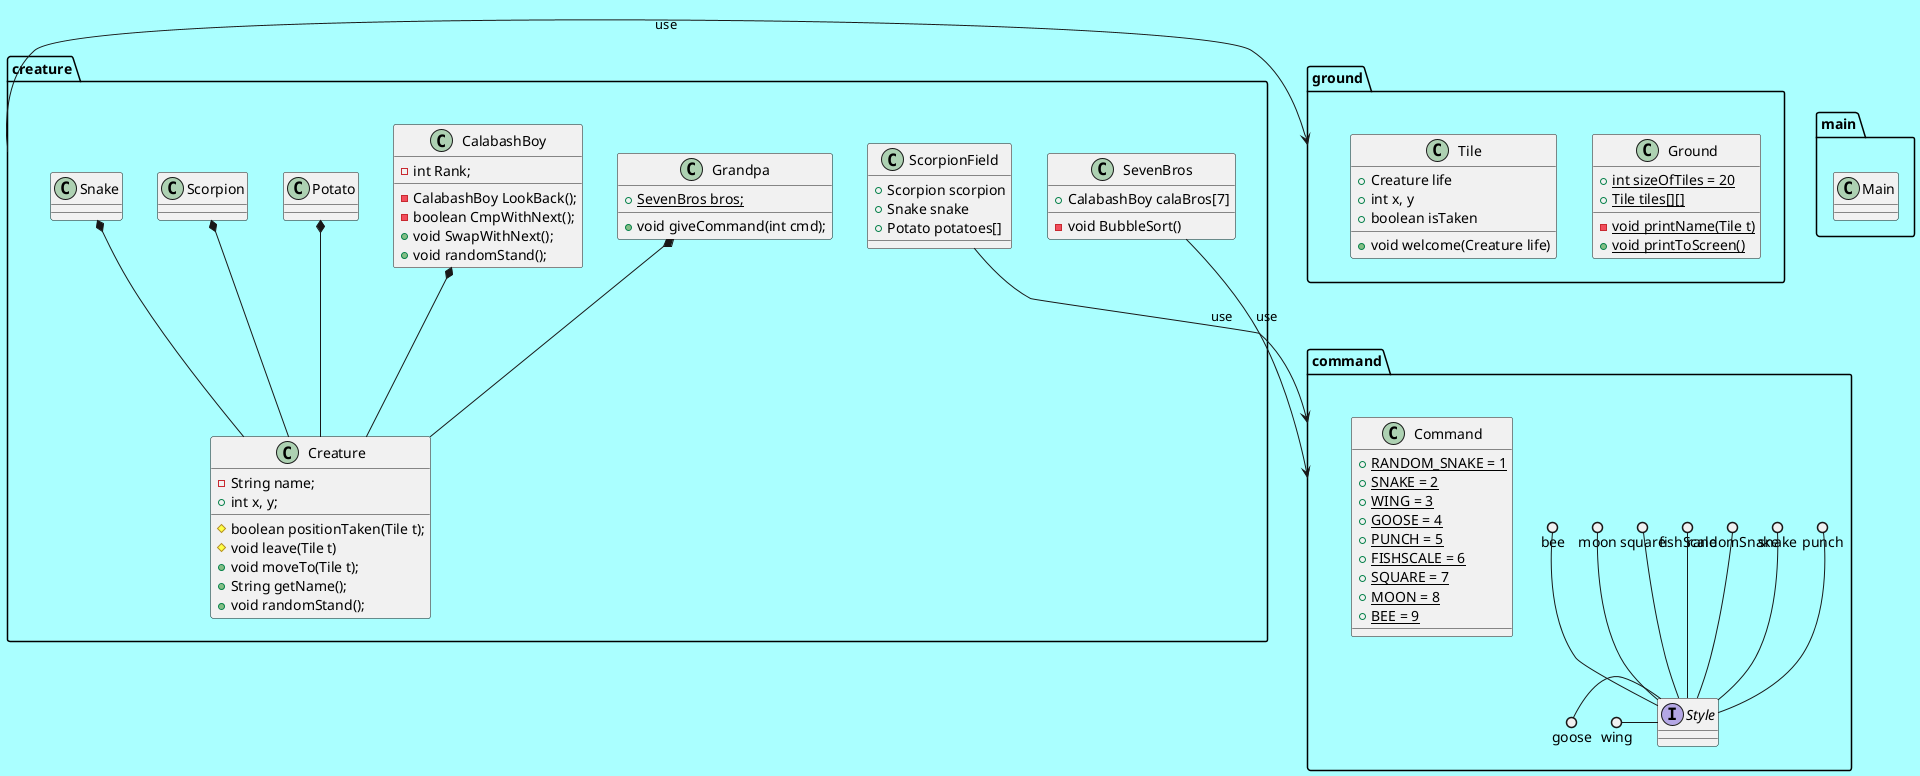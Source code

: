 @startuml
skinparam backgroundColor #AAFFFF
'default
top to bottom direction

package "creature"{
    class Creature{
        -String name;
        +int x, y;

        #boolean positionTaken(Tile t); 
        #void leave(Tile t)
        +void moveTo(Tile t);
        +String getName();
        +void randomStand();
    }

    class Grandpa{
    +{static}SevenBros bros;
    +void giveCommand(int cmd);
    }

    class CalabashBoy{
    -int Rank;

    -CalabashBoy LookBack();
    -boolean CmpWithNext();
    +void SwapWithNext();
    +void randomStand();
    }

    class Potato
    class Scorpion
    class Snake

    together {
        class ScorpionField{
        +Scorpion scorpion
        +Snake snake
        +Potato potatoes[]
        }
        class SevenBros{
            +CalabashBoy calaBros[7]
            -void BubbleSort()
        }
    }

    Grandpa*--Creature
    CalabashBoy*--Creature
    Potato*--Creature
    Scorpion*--Creature
    Snake*--Creature
}


package "command"{
    interface Style
    wing ()- Style
    goose ()- Style
    punch ()- Style
    snake ()- Style
    randomSnake ()- Style
    fishScale ()- Style
    square ()- Style
    moon ()- Style
    bee ()- Style

    class Command{
        +{static}RANDOM_SNAKE = 1
        +{static}SNAKE = 2
        +{static}WING = 3
        +{static}GOOSE = 4
        +{static}PUNCH = 5
        +{static}FISHSCALE = 6
        +{static}SQUARE = 7
        +{static}MOON = 8
        +{static}BEE = 9
    }
}


SevenBros-down->command :use
ScorpionField-down->command:use

package "ground"{

    class Ground{
        +{static}int sizeOfTiles = 20
        +{static}Tile tiles[][]

        -{static}void printName(Tile t)
        +{static}void printToScreen()
    }

    class Tile{
        +Creature life
        +int x, y
        +boolean isTaken
        +void welcome(Creature life)
    }
        
}

package "main"{

    class Main{

}

creature-left->ground:use

@enduml